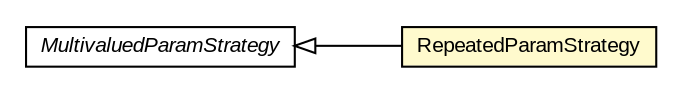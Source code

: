 #!/usr/local/bin/dot
#
# Class diagram 
# Generated by UMLGraph version R5_6-24-gf6e263 (http://www.umlgraph.org/)
#

digraph G {
	edge [fontname="arial",fontsize=10,labelfontname="arial",labelfontsize=10];
	node [fontname="arial",fontsize=10,shape=plaintext];
	nodesep=0.25;
	ranksep=0.5;
	rankdir=LR;
	// org.turbogwt.net.http.client.MultivaluedParamStrategy
	c2187 [label=<<table title="org.turbogwt.net.http.client.MultivaluedParamStrategy" border="0" cellborder="1" cellspacing="0" cellpadding="2" port="p" href="./MultivaluedParamStrategy.html">
		<tr><td><table border="0" cellspacing="0" cellpadding="1">
<tr><td align="center" balign="center"><font face="arial italic"> MultivaluedParamStrategy </font></td></tr>
		</table></td></tr>
		</table>>, URL="./MultivaluedParamStrategy.html", fontname="arial", fontcolor="black", fontsize=10.0];
	// org.turbogwt.net.http.client.MultivaluedParamStrategy.RepeatedParamStrategy
	c2188 [label=<<table title="org.turbogwt.net.http.client.MultivaluedParamStrategy.RepeatedParamStrategy" border="0" cellborder="1" cellspacing="0" cellpadding="2" port="p" bgcolor="lemonChiffon" href="./MultivaluedParamStrategy.RepeatedParamStrategy.html">
		<tr><td><table border="0" cellspacing="0" cellpadding="1">
<tr><td align="center" balign="center"> RepeatedParamStrategy </td></tr>
		</table></td></tr>
		</table>>, URL="./MultivaluedParamStrategy.RepeatedParamStrategy.html", fontname="arial", fontcolor="black", fontsize=10.0];
	//org.turbogwt.net.http.client.MultivaluedParamStrategy.RepeatedParamStrategy extends org.turbogwt.net.http.client.MultivaluedParamStrategy
	c2187:p -> c2188:p [dir=back,arrowtail=empty];
}


